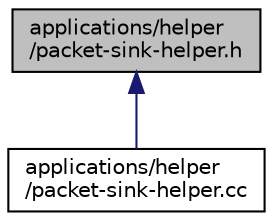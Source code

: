 digraph "applications/helper/packet-sink-helper.h"
{
  edge [fontname="Helvetica",fontsize="10",labelfontname="Helvetica",labelfontsize="10"];
  node [fontname="Helvetica",fontsize="10",shape=record];
  Node1 [label="applications/helper\l/packet-sink-helper.h",height=0.2,width=0.4,color="black", fillcolor="grey75", style="filled", fontcolor="black"];
  Node1 -> Node2 [dir="back",color="midnightblue",fontsize="10",style="solid"];
  Node2 [label="applications/helper\l/packet-sink-helper.cc",height=0.2,width=0.4,color="black", fillcolor="white", style="filled",URL="$d4/d3f/packet-sink-helper_8cc.html"];
}
